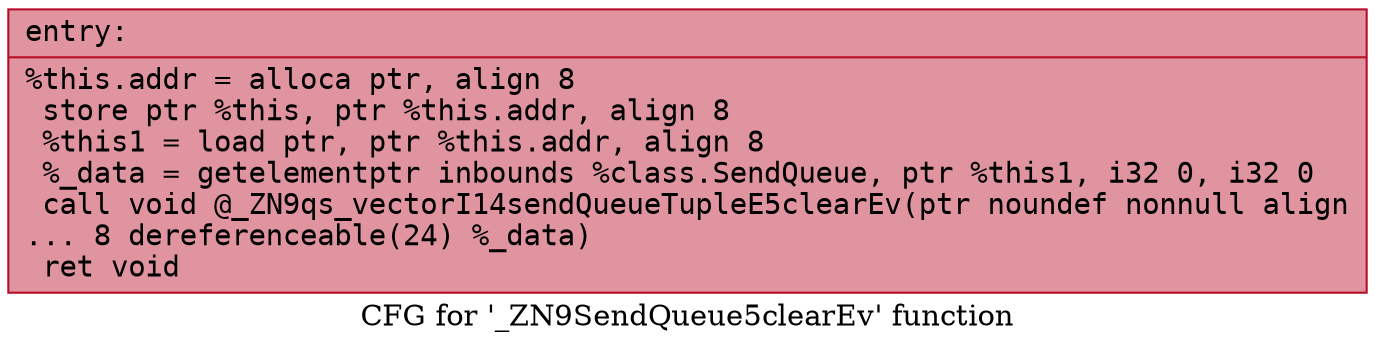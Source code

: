 digraph "CFG for '_ZN9SendQueue5clearEv' function" {
	label="CFG for '_ZN9SendQueue5clearEv' function";

	Node0x55deda396e40 [shape=record,color="#b70d28ff", style=filled, fillcolor="#b70d2870" fontname="Courier",label="{entry:\l|  %this.addr = alloca ptr, align 8\l  store ptr %this, ptr %this.addr, align 8\l  %this1 = load ptr, ptr %this.addr, align 8\l  %_data = getelementptr inbounds %class.SendQueue, ptr %this1, i32 0, i32 0\l  call void @_ZN9qs_vectorI14sendQueueTupleE5clearEv(ptr noundef nonnull align\l... 8 dereferenceable(24) %_data)\l  ret void\l}"];
}
